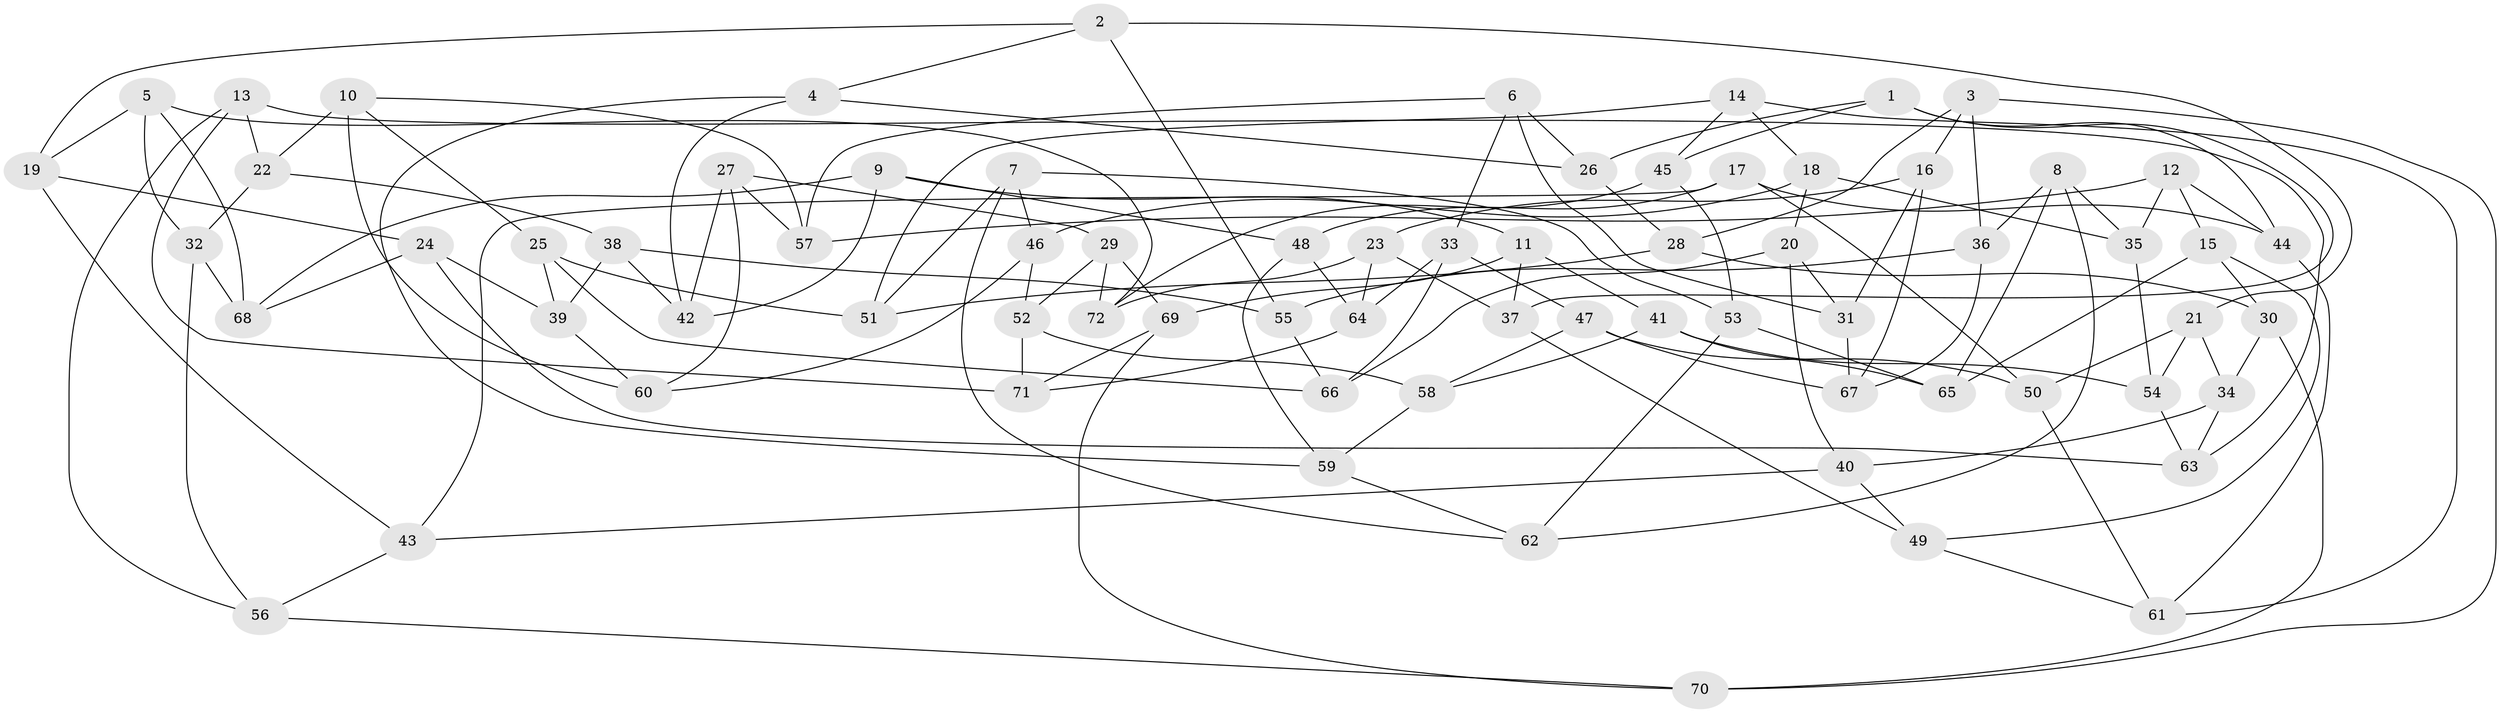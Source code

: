 // Generated by graph-tools (version 1.1) at 2025/16/03/09/25 04:16:34]
// undirected, 72 vertices, 144 edges
graph export_dot {
graph [start="1"]
  node [color=gray90,style=filled];
  1;
  2;
  3;
  4;
  5;
  6;
  7;
  8;
  9;
  10;
  11;
  12;
  13;
  14;
  15;
  16;
  17;
  18;
  19;
  20;
  21;
  22;
  23;
  24;
  25;
  26;
  27;
  28;
  29;
  30;
  31;
  32;
  33;
  34;
  35;
  36;
  37;
  38;
  39;
  40;
  41;
  42;
  43;
  44;
  45;
  46;
  47;
  48;
  49;
  50;
  51;
  52;
  53;
  54;
  55;
  56;
  57;
  58;
  59;
  60;
  61;
  62;
  63;
  64;
  65;
  66;
  67;
  68;
  69;
  70;
  71;
  72;
  1 -- 37;
  1 -- 26;
  1 -- 45;
  1 -- 44;
  2 -- 21;
  2 -- 55;
  2 -- 4;
  2 -- 19;
  3 -- 36;
  3 -- 70;
  3 -- 28;
  3 -- 16;
  4 -- 59;
  4 -- 42;
  4 -- 26;
  5 -- 72;
  5 -- 19;
  5 -- 68;
  5 -- 32;
  6 -- 57;
  6 -- 26;
  6 -- 33;
  6 -- 31;
  7 -- 51;
  7 -- 53;
  7 -- 62;
  7 -- 46;
  8 -- 65;
  8 -- 35;
  8 -- 36;
  8 -- 62;
  9 -- 68;
  9 -- 11;
  9 -- 48;
  9 -- 42;
  10 -- 22;
  10 -- 57;
  10 -- 60;
  10 -- 25;
  11 -- 37;
  11 -- 41;
  11 -- 69;
  12 -- 35;
  12 -- 57;
  12 -- 15;
  12 -- 44;
  13 -- 71;
  13 -- 22;
  13 -- 56;
  13 -- 63;
  14 -- 18;
  14 -- 51;
  14 -- 45;
  14 -- 61;
  15 -- 30;
  15 -- 65;
  15 -- 49;
  16 -- 31;
  16 -- 23;
  16 -- 67;
  17 -- 43;
  17 -- 48;
  17 -- 44;
  17 -- 50;
  18 -- 20;
  18 -- 35;
  18 -- 46;
  19 -- 24;
  19 -- 43;
  20 -- 31;
  20 -- 40;
  20 -- 66;
  21 -- 34;
  21 -- 54;
  21 -- 50;
  22 -- 38;
  22 -- 32;
  23 -- 72;
  23 -- 37;
  23 -- 64;
  24 -- 39;
  24 -- 63;
  24 -- 68;
  25 -- 51;
  25 -- 39;
  25 -- 66;
  26 -- 28;
  27 -- 60;
  27 -- 29;
  27 -- 42;
  27 -- 57;
  28 -- 51;
  28 -- 30;
  29 -- 69;
  29 -- 52;
  29 -- 72;
  30 -- 70;
  30 -- 34;
  31 -- 67;
  32 -- 68;
  32 -- 56;
  33 -- 47;
  33 -- 64;
  33 -- 66;
  34 -- 63;
  34 -- 40;
  35 -- 54;
  36 -- 67;
  36 -- 55;
  37 -- 49;
  38 -- 39;
  38 -- 42;
  38 -- 55;
  39 -- 60;
  40 -- 43;
  40 -- 49;
  41 -- 54;
  41 -- 65;
  41 -- 58;
  43 -- 56;
  44 -- 61;
  45 -- 72;
  45 -- 53;
  46 -- 60;
  46 -- 52;
  47 -- 50;
  47 -- 58;
  47 -- 67;
  48 -- 59;
  48 -- 64;
  49 -- 61;
  50 -- 61;
  52 -- 71;
  52 -- 58;
  53 -- 62;
  53 -- 65;
  54 -- 63;
  55 -- 66;
  56 -- 70;
  58 -- 59;
  59 -- 62;
  64 -- 71;
  69 -- 70;
  69 -- 71;
}
